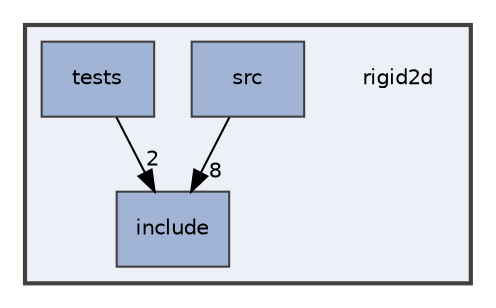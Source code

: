digraph "rigid2d"
{
 // LATEX_PDF_SIZE
  edge [fontname="Helvetica",fontsize="10",labelfontname="Helvetica",labelfontsize="10"];
  node [fontname="Helvetica",fontsize="10",shape=record];
  compound=true
  subgraph clusterdir_d09810d5115b48fcdca4443ac0f353e3 {
    graph [ bgcolor="#edf0f7", pencolor="grey25", style="filled,bold,", label="", fontname="Helvetica", fontsize="10", URL="dir_d09810d5115b48fcdca4443ac0f353e3.html"]
    dir_d09810d5115b48fcdca4443ac0f353e3 [shape=plaintext, label="rigid2d"];
  dir_f37c86df319380eba1ba52a2294a08f0 [shape=box, label="include", style="filled,", fillcolor="#a2b4d6", color="grey25", URL="dir_f37c86df319380eba1ba52a2294a08f0.html"];
  dir_a45efba6f15c6b01c48486e646d38baf [shape=box, label="src", style="filled,", fillcolor="#a2b4d6", color="grey25", URL="dir_a45efba6f15c6b01c48486e646d38baf.html"];
  dir_d65b6ece2c95b0325b72fe5a240ec408 [shape=box, label="tests", style="filled,", fillcolor="#a2b4d6", color="grey25", URL="dir_d65b6ece2c95b0325b72fe5a240ec408.html"];
  }
  dir_a45efba6f15c6b01c48486e646d38baf->dir_f37c86df319380eba1ba52a2294a08f0 [headlabel="8", labeldistance=1.5 headhref="dir_000012_000001.html"];
  dir_d65b6ece2c95b0325b72fe5a240ec408->dir_f37c86df319380eba1ba52a2294a08f0 [headlabel="2", labeldistance=1.5 headhref="dir_000015_000001.html"];
}
